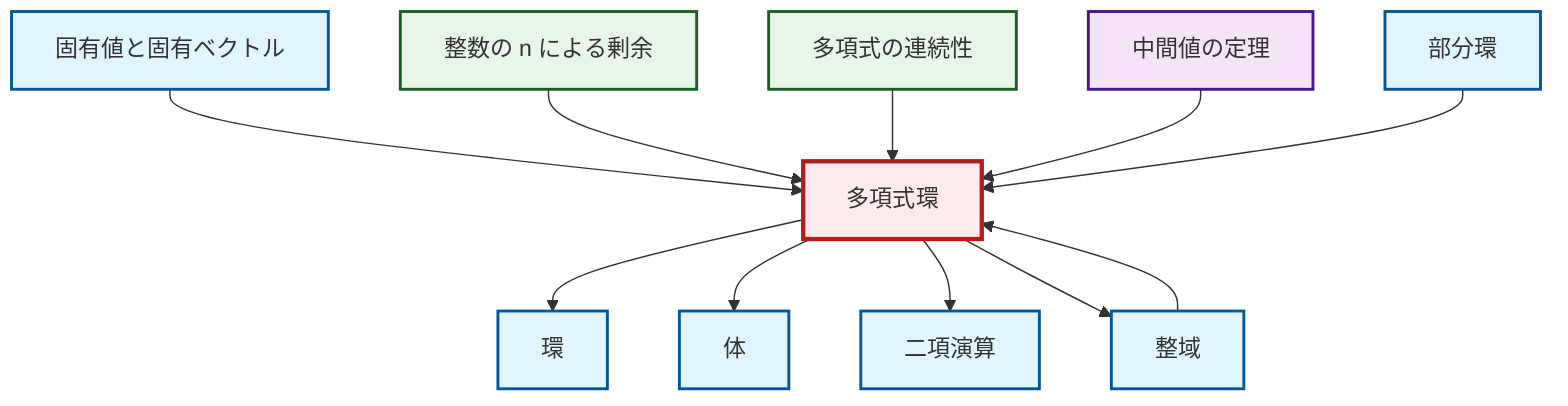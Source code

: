 graph TD
    classDef definition fill:#e1f5fe,stroke:#01579b,stroke-width:2px
    classDef theorem fill:#f3e5f5,stroke:#4a148c,stroke-width:2px
    classDef axiom fill:#fff3e0,stroke:#e65100,stroke-width:2px
    classDef example fill:#e8f5e9,stroke:#1b5e20,stroke-width:2px
    classDef current fill:#ffebee,stroke:#b71c1c,stroke-width:3px
    def-ring["環"]:::definition
    def-field["体"]:::definition
    def-binary-operation["二項演算"]:::definition
    ex-polynomial-continuity["多項式の連続性"]:::example
    def-subring["部分環"]:::definition
    def-integral-domain["整域"]:::definition
    def-polynomial-ring["多項式環"]:::definition
    def-eigenvalue-eigenvector["固有値と固有ベクトル"]:::definition
    ex-quotient-integers-mod-n["整数の n による剰余"]:::example
    thm-intermediate-value["中間値の定理"]:::theorem
    def-eigenvalue-eigenvector --> def-polynomial-ring
    def-polynomial-ring --> def-ring
    def-integral-domain --> def-polynomial-ring
    def-polynomial-ring --> def-field
    def-polynomial-ring --> def-binary-operation
    ex-quotient-integers-mod-n --> def-polynomial-ring
    ex-polynomial-continuity --> def-polynomial-ring
    thm-intermediate-value --> def-polynomial-ring
    def-polynomial-ring --> def-integral-domain
    def-subring --> def-polynomial-ring
    class def-polynomial-ring current